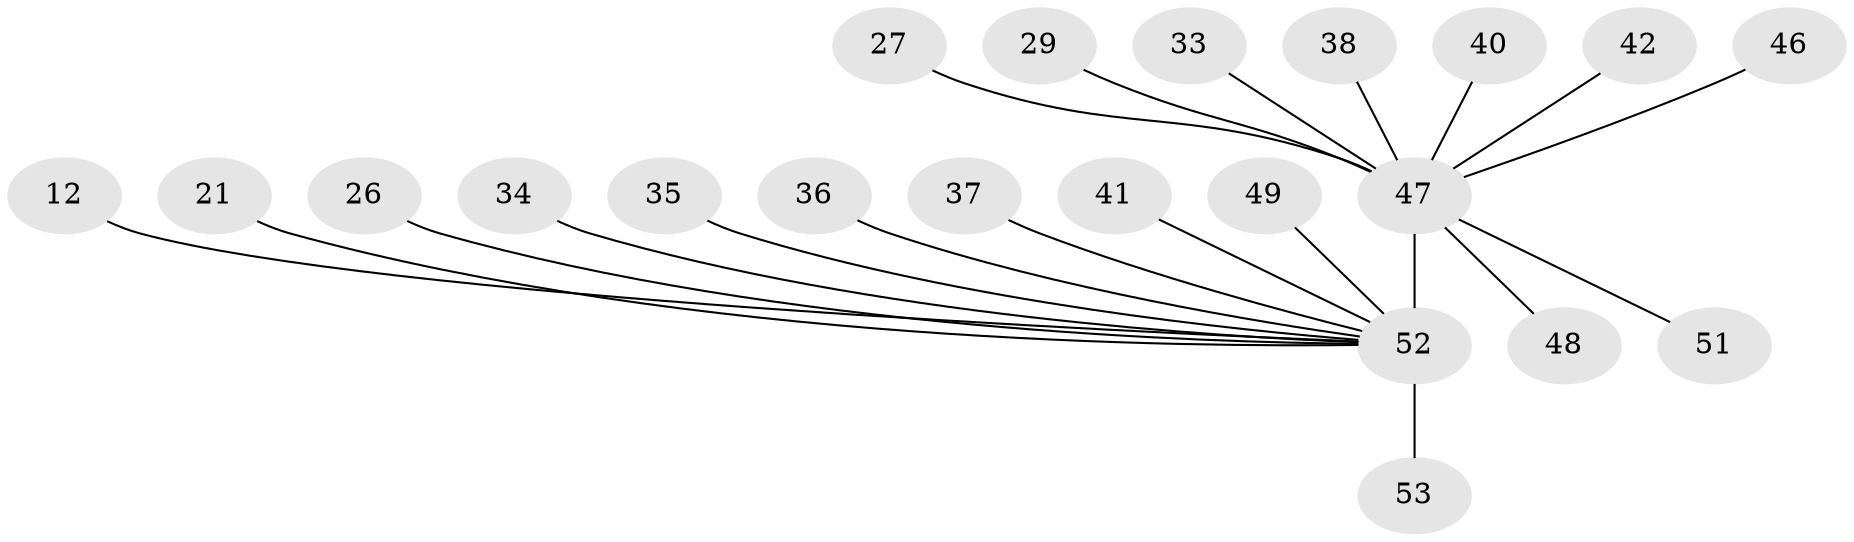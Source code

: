 // original degree distribution, {11: 0.03773584905660377, 2: 0.3018867924528302, 4: 0.05660377358490566, 13: 0.018867924528301886, 1: 0.39622641509433965, 6: 0.05660377358490566, 7: 0.018867924528301886, 3: 0.07547169811320754, 10: 0.018867924528301886, 5: 0.018867924528301886}
// Generated by graph-tools (version 1.1) at 2025/51/03/04/25 21:51:16]
// undirected, 21 vertices, 20 edges
graph export_dot {
graph [start="1"]
  node [color=gray90,style=filled];
  12;
  21;
  26;
  27;
  29;
  33;
  34;
  35;
  36 [super="+8"];
  37;
  38;
  40;
  41;
  42;
  46;
  47 [super="+11+22+3+17+43+18+20+23"];
  48;
  49;
  51 [super="+39"];
  52 [super="+25+31+44+50+6"];
  53;
  12 -- 52;
  21 -- 52;
  26 -- 52;
  27 -- 47;
  29 -- 47;
  33 -- 47;
  34 -- 52 [weight=2];
  35 -- 52;
  36 -- 52 [weight=2];
  37 -- 52;
  38 -- 47;
  40 -- 47 [weight=2];
  41 -- 52;
  42 -- 47;
  46 -- 47;
  47 -- 48;
  47 -- 51;
  47 -- 52 [weight=19];
  49 -- 52;
  52 -- 53;
}
